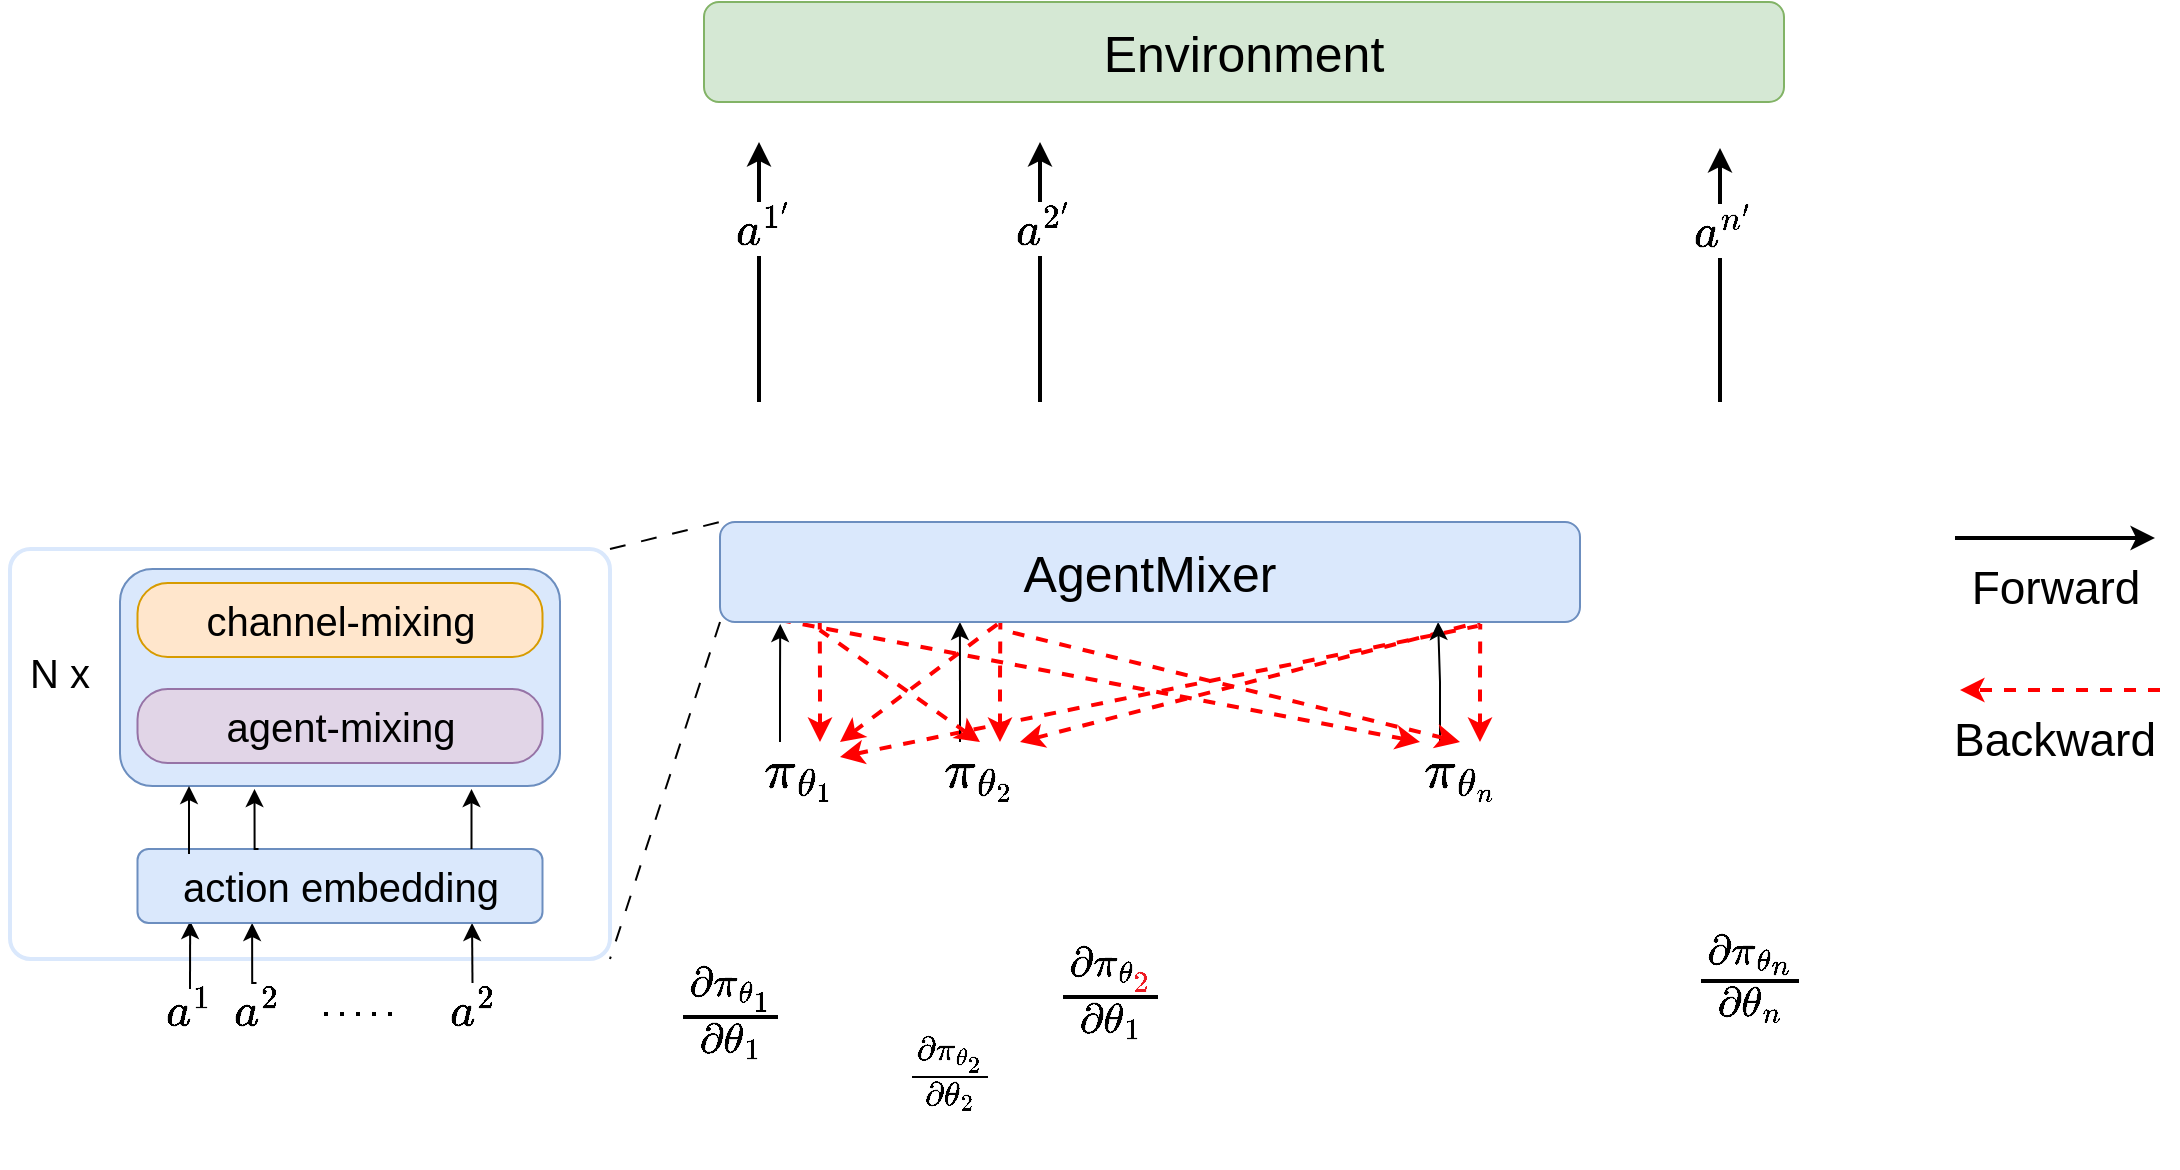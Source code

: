 <mxfile version="21.5.0" type="github">
  <diagram name="Page-1" id="ZG4Qfww9NUMxssmWWQ_g">
    <mxGraphModel dx="2210" dy="895" grid="1" gridSize="10" guides="1" tooltips="1" connect="1" arrows="1" fold="1" page="1" pageScale="1" pageWidth="850" pageHeight="1100" math="1" shadow="0">
      <root>
        <mxCell id="0" />
        <mxCell id="1" parent="0" />
        <mxCell id="wNCD5_dSifdcLgb01J3R-76" value="" style="rounded=1;whiteSpace=wrap;html=1;arcSize=5;strokeColor=#DAE8FC;strokeWidth=2;" vertex="1" parent="1">
          <mxGeometry x="-255" y="513.5" width="300" height="205" as="geometry" />
        </mxCell>
        <mxCell id="wNCD5_dSifdcLgb01J3R-118" style="edgeStyle=orthogonalEdgeStyle;rounded=0;orthogonalLoop=1;jettySize=auto;html=1;exitX=0.25;exitY=0;exitDx=0;exitDy=0;entryX=0.07;entryY=1.02;entryDx=0;entryDy=0;entryPerimeter=0;" edge="1" parent="1" source="wNCD5_dSifdcLgb01J3R-42" target="wNCD5_dSifdcLgb01J3R-69">
          <mxGeometry relative="1" as="geometry">
            <mxPoint x="130" y="560" as="targetPoint" />
          </mxGeometry>
        </mxCell>
        <mxCell id="wNCD5_dSifdcLgb01J3R-119" style="edgeStyle=orthogonalEdgeStyle;rounded=0;orthogonalLoop=1;jettySize=auto;html=1;exitX=0.75;exitY=0;exitDx=0;exitDy=0;entryX=0.116;entryY=1;entryDx=0;entryDy=0;entryPerimeter=0;dashed=1;startArrow=classic;startFill=1;endArrow=none;endFill=0;strokeWidth=2;strokeColor=#FF0000;" edge="1" parent="1" source="wNCD5_dSifdcLgb01J3R-42" target="wNCD5_dSifdcLgb01J3R-69">
          <mxGeometry relative="1" as="geometry" />
        </mxCell>
        <mxCell id="wNCD5_dSifdcLgb01J3R-120" style="rounded=0;orthogonalLoop=1;jettySize=auto;html=1;exitX=1;exitY=0;exitDx=0;exitDy=0;entryX=0.326;entryY=1;entryDx=0;entryDy=0;entryPerimeter=0;dashed=1;startArrow=classic;startFill=1;endArrow=none;endFill=0;strokeWidth=2;strokeColor=#FF0000;" edge="1" parent="1" source="wNCD5_dSifdcLgb01J3R-42" target="wNCD5_dSifdcLgb01J3R-69">
          <mxGeometry relative="1" as="geometry" />
        </mxCell>
        <mxCell id="wNCD5_dSifdcLgb01J3R-122" style="rounded=0;orthogonalLoop=1;jettySize=auto;html=1;exitX=1;exitY=0.25;exitDx=0;exitDy=0;entryX=0.881;entryY=1.04;entryDx=0;entryDy=0;entryPerimeter=0;dashed=1;startArrow=classic;startFill=1;endArrow=none;endFill=0;strokeWidth=2;strokeColor=#FF0000;" edge="1" parent="1" source="wNCD5_dSifdcLgb01J3R-42" target="wNCD5_dSifdcLgb01J3R-69">
          <mxGeometry relative="1" as="geometry" />
        </mxCell>
        <mxCell id="wNCD5_dSifdcLgb01J3R-42" value="\( \pi_{\theta _{1}}&amp;nbsp; \)" style="text;html=1;strokeColor=none;fillColor=none;align=center;verticalAlign=middle;whiteSpace=wrap;rounded=0;strokeWidth=0;fontSize=23;" vertex="1" parent="1">
          <mxGeometry x="120" y="610" width="40" height="30" as="geometry" />
        </mxCell>
        <mxCell id="wNCD5_dSifdcLgb01J3R-125" style="edgeStyle=orthogonalEdgeStyle;rounded=0;orthogonalLoop=1;jettySize=auto;html=1;exitX=0.25;exitY=0;exitDx=0;exitDy=0;entryX=0.279;entryY=1;entryDx=0;entryDy=0;entryPerimeter=0;" edge="1" parent="1" source="wNCD5_dSifdcLgb01J3R-48" target="wNCD5_dSifdcLgb01J3R-69">
          <mxGeometry relative="1" as="geometry" />
        </mxCell>
        <mxCell id="wNCD5_dSifdcLgb01J3R-126" style="edgeStyle=orthogonalEdgeStyle;rounded=0;orthogonalLoop=1;jettySize=auto;html=1;exitX=0.75;exitY=0;exitDx=0;exitDy=0;entryX=0.326;entryY=1;entryDx=0;entryDy=0;entryPerimeter=0;dashed=1;startArrow=classic;startFill=1;endArrow=none;endFill=0;strokeWidth=2;strokeColor=#FF0000;" edge="1" parent="1" source="wNCD5_dSifdcLgb01J3R-48" target="wNCD5_dSifdcLgb01J3R-69">
          <mxGeometry relative="1" as="geometry" />
        </mxCell>
        <mxCell id="wNCD5_dSifdcLgb01J3R-127" style="rounded=0;orthogonalLoop=1;jettySize=auto;html=1;exitX=0.5;exitY=0;exitDx=0;exitDy=0;entryX=0.116;entryY=1.08;entryDx=0;entryDy=0;entryPerimeter=0;dashed=1;endArrow=none;endFill=0;startArrow=classic;startFill=1;strokeWidth=2;strokeColor=#FF0000;" edge="1" parent="1" source="wNCD5_dSifdcLgb01J3R-48" target="wNCD5_dSifdcLgb01J3R-69">
          <mxGeometry relative="1" as="geometry" />
        </mxCell>
        <mxCell id="wNCD5_dSifdcLgb01J3R-128" style="rounded=0;orthogonalLoop=1;jettySize=auto;html=1;exitX=1;exitY=0;exitDx=0;exitDy=0;dashed=1;endArrow=none;endFill=0;startArrow=classic;startFill=1;strokeWidth=2;strokeColor=#FF0000;" edge="1" parent="1" source="wNCD5_dSifdcLgb01J3R-48">
          <mxGeometry relative="1" as="geometry">
            <mxPoint x="480" y="550" as="targetPoint" />
          </mxGeometry>
        </mxCell>
        <mxCell id="wNCD5_dSifdcLgb01J3R-48" value="\( \pi_{\theta _{2}}&amp;nbsp; \)" style="text;html=1;strokeColor=none;fillColor=none;align=center;verticalAlign=middle;whiteSpace=wrap;rounded=0;strokeWidth=0;fontSize=23;" vertex="1" parent="1">
          <mxGeometry x="210" y="610" width="40" height="30" as="geometry" />
        </mxCell>
        <mxCell id="wNCD5_dSifdcLgb01J3R-123" style="edgeStyle=orthogonalEdgeStyle;rounded=0;orthogonalLoop=1;jettySize=auto;html=1;exitX=0.75;exitY=0;exitDx=0;exitDy=0;entryX=0.884;entryY=1.02;entryDx=0;entryDy=0;entryPerimeter=0;dashed=1;startArrow=classic;startFill=1;endArrow=none;endFill=0;strokeWidth=2;strokeColor=#FF0000;" edge="1" parent="1" source="wNCD5_dSifdcLgb01J3R-55" target="wNCD5_dSifdcLgb01J3R-69">
          <mxGeometry relative="1" as="geometry" />
        </mxCell>
        <mxCell id="wNCD5_dSifdcLgb01J3R-124" style="edgeStyle=orthogonalEdgeStyle;rounded=0;orthogonalLoop=1;jettySize=auto;html=1;exitX=0.25;exitY=0;exitDx=0;exitDy=0;entryX=0.835;entryY=1;entryDx=0;entryDy=0;entryPerimeter=0;" edge="1" parent="1" source="wNCD5_dSifdcLgb01J3R-55" target="wNCD5_dSifdcLgb01J3R-69">
          <mxGeometry relative="1" as="geometry" />
        </mxCell>
        <mxCell id="wNCD5_dSifdcLgb01J3R-129" style="rounded=0;orthogonalLoop=1;jettySize=auto;html=1;exitX=0;exitY=0;exitDx=0;exitDy=0;entryX=0.07;entryY=0.98;entryDx=0;entryDy=0;entryPerimeter=0;startArrow=classic;startFill=1;endArrow=none;endFill=0;dashed=1;strokeWidth=2;strokeColor=#FF0000;" edge="1" parent="1" source="wNCD5_dSifdcLgb01J3R-55" target="wNCD5_dSifdcLgb01J3R-69">
          <mxGeometry relative="1" as="geometry" />
        </mxCell>
        <mxCell id="wNCD5_dSifdcLgb01J3R-132" style="rounded=0;orthogonalLoop=1;jettySize=auto;html=1;exitX=0.5;exitY=0;exitDx=0;exitDy=0;entryX=0.328;entryY=1.08;entryDx=0;entryDy=0;entryPerimeter=0;endArrow=none;endFill=0;startArrow=classic;startFill=1;dashed=1;strokeWidth=2;strokeColor=#FF0000;" edge="1" parent="1" source="wNCD5_dSifdcLgb01J3R-55" target="wNCD5_dSifdcLgb01J3R-69">
          <mxGeometry relative="1" as="geometry" />
        </mxCell>
        <mxCell id="wNCD5_dSifdcLgb01J3R-55" value="\( \pi_{\theta _{n}}&amp;nbsp; \)" style="text;html=1;strokeColor=none;fillColor=none;align=center;verticalAlign=middle;whiteSpace=wrap;rounded=0;strokeWidth=0;fontSize=23;" vertex="1" parent="1">
          <mxGeometry x="450" y="610" width="40" height="30" as="geometry" />
        </mxCell>
        <mxCell id="wNCD5_dSifdcLgb01J3R-61" style="edgeStyle=orthogonalEdgeStyle;rounded=0;orthogonalLoop=1;jettySize=auto;html=1;exitX=1;exitY=0.25;exitDx=0;exitDy=0;entryX=0;entryY=0.25;entryDx=0;entryDy=0;strokeWidth=2;" edge="1" parent="1">
          <mxGeometry relative="1" as="geometry">
            <mxPoint x="717.5" y="508" as="sourcePoint" />
            <mxPoint x="817.5" y="508" as="targetPoint" />
          </mxGeometry>
        </mxCell>
        <mxCell id="wNCD5_dSifdcLgb01J3R-62" value="&lt;font style=&quot;font-size: 23px;&quot;&gt;Forward&lt;/font&gt;" style="text;html=1;strokeColor=none;fillColor=none;align=center;verticalAlign=middle;whiteSpace=wrap;rounded=0;fontSize=23;" vertex="1" parent="1">
          <mxGeometry x="727.5" y="518" width="80" height="30" as="geometry" />
        </mxCell>
        <mxCell id="wNCD5_dSifdcLgb01J3R-63" style="edgeStyle=orthogonalEdgeStyle;rounded=0;orthogonalLoop=1;jettySize=auto;html=1;exitX=0;exitY=0.75;exitDx=0;exitDy=0;entryX=1;entryY=0.75;entryDx=0;entryDy=0;strokeColor=#FF0000;dashed=1;strokeWidth=2;" edge="1" parent="1">
          <mxGeometry relative="1" as="geometry">
            <mxPoint x="820" y="584" as="sourcePoint" />
            <mxPoint x="720" y="584" as="targetPoint" />
          </mxGeometry>
        </mxCell>
        <mxCell id="wNCD5_dSifdcLgb01J3R-64" value="&lt;font style=&quot;font-size: 23px;&quot;&gt;Backward&lt;/font&gt;" style="text;html=1;strokeColor=none;fillColor=none;align=center;verticalAlign=middle;whiteSpace=wrap;rounded=0;" vertex="1" parent="1">
          <mxGeometry x="710" y="594" width="115" height="30" as="geometry" />
        </mxCell>
        <mxCell id="wNCD5_dSifdcLgb01J3R-78" style="rounded=0;orthogonalLoop=1;jettySize=auto;html=1;exitX=0;exitY=1;exitDx=0;exitDy=0;entryX=1;entryY=1;entryDx=0;entryDy=0;dashed=1;dashPattern=8 8;endArrow=none;endFill=0;strokeWidth=1;" edge="1" parent="1" source="wNCD5_dSifdcLgb01J3R-69" target="wNCD5_dSifdcLgb01J3R-76">
          <mxGeometry relative="1" as="geometry" />
        </mxCell>
        <mxCell id="wNCD5_dSifdcLgb01J3R-69" value="&lt;span style=&quot;font-size: 25px;&quot;&gt;AgentMixer&lt;/span&gt;" style="rounded=1;whiteSpace=wrap;html=1;fillColor=#dae8fc;strokeColor=#6c8ebf;" vertex="1" parent="1">
          <mxGeometry x="100" y="500" width="430" height="50" as="geometry" />
        </mxCell>
        <mxCell id="wNCD5_dSifdcLgb01J3R-71" value="\( \frac{\partial\pi_{\theta _1}}{\partial\theta _1} \)" style="text;html=1;strokeColor=none;fillColor=none;align=center;verticalAlign=middle;whiteSpace=wrap;rounded=0;fontSize=25;fontColor=#000000;" vertex="1" parent="1">
          <mxGeometry x="90" y="730" width="30" height="30" as="geometry" />
        </mxCell>
        <mxCell id="wNCD5_dSifdcLgb01J3R-72" value="\( \frac{\partial\pi_{\theta _2}}{\partial\theta _2} \)" style="text;html=1;strokeColor=none;fillColor=none;align=center;verticalAlign=middle;whiteSpace=wrap;rounded=0;fontSize=20;fontColor=#000000;" vertex="1" parent="1">
          <mxGeometry x="200" y="760" width="30" height="30" as="geometry" />
        </mxCell>
        <mxCell id="wNCD5_dSifdcLgb01J3R-73" value="\( \frac{\partial\pi_{\theta _n}}{\partial\theta _n} \)" style="text;html=1;strokeColor=none;fillColor=none;align=center;verticalAlign=middle;whiteSpace=wrap;rounded=0;fontSize=25;fontColor=#000000;" vertex="1" parent="1">
          <mxGeometry x="600" y="713" width="30" height="30" as="geometry" />
        </mxCell>
        <mxCell id="wNCD5_dSifdcLgb01J3R-74" value="\(\frac{\partial\pi_{\theta _{\color{Red} 2}}}{\partial\theta _1} \)" style="text;html=1;strokeColor=none;fillColor=none;align=center;verticalAlign=middle;whiteSpace=wrap;rounded=0;fontSize=25;fontColor=#000000;fontStyle=0;labelBackgroundColor=none;" vertex="1" parent="1">
          <mxGeometry x="280" y="720" width="30" height="30" as="geometry" />
        </mxCell>
        <mxCell id="wNCD5_dSifdcLgb01J3R-77" style="rounded=0;orthogonalLoop=1;jettySize=auto;html=1;exitX=1;exitY=0;exitDx=0;exitDy=0;entryX=0;entryY=0;entryDx=0;entryDy=0;dashed=1;dashPattern=8 8;endArrow=none;endFill=0;" edge="1" parent="1" source="wNCD5_dSifdcLgb01J3R-76" target="wNCD5_dSifdcLgb01J3R-69">
          <mxGeometry relative="1" as="geometry" />
        </mxCell>
        <mxCell id="wNCD5_dSifdcLgb01J3R-86" style="edgeStyle=orthogonalEdgeStyle;rounded=0;orthogonalLoop=1;jettySize=auto;html=1;exitX=0.5;exitY=0;exitDx=0;exitDy=0;entryX=0.13;entryY=0.973;entryDx=0;entryDy=0;entryPerimeter=0;" edge="1" parent="1" source="wNCD5_dSifdcLgb01J3R-80" target="wNCD5_dSifdcLgb01J3R-84">
          <mxGeometry relative="1" as="geometry" />
        </mxCell>
        <mxCell id="wNCD5_dSifdcLgb01J3R-80" value="\( a^1 \)" style="text;html=1;strokeColor=none;fillColor=none;align=center;verticalAlign=middle;whiteSpace=wrap;rounded=0;fontSize=20;" vertex="1" parent="1">
          <mxGeometry x="-175" y="733.5" width="20" height="20" as="geometry" />
        </mxCell>
        <mxCell id="wNCD5_dSifdcLgb01J3R-87" style="edgeStyle=orthogonalEdgeStyle;rounded=0;orthogonalLoop=1;jettySize=auto;html=1;exitX=0.5;exitY=0;exitDx=0;exitDy=0;entryX=0.283;entryY=1;entryDx=0;entryDy=0;entryPerimeter=0;" edge="1" parent="1" source="wNCD5_dSifdcLgb01J3R-81" target="wNCD5_dSifdcLgb01J3R-84">
          <mxGeometry relative="1" as="geometry" />
        </mxCell>
        <mxCell id="wNCD5_dSifdcLgb01J3R-81" value="\( a^2 \)" style="text;html=1;strokeColor=none;fillColor=none;align=center;verticalAlign=middle;whiteSpace=wrap;rounded=0;fontSize=20;" vertex="1" parent="1">
          <mxGeometry x="-143" y="730.5" width="22.5" height="26" as="geometry" />
        </mxCell>
        <mxCell id="wNCD5_dSifdcLgb01J3R-88" style="edgeStyle=orthogonalEdgeStyle;rounded=0;orthogonalLoop=1;jettySize=auto;html=1;exitX=0.5;exitY=0;exitDx=0;exitDy=0;entryX=0.826;entryY=1;entryDx=0;entryDy=0;entryPerimeter=0;" edge="1" parent="1" source="wNCD5_dSifdcLgb01J3R-82" target="wNCD5_dSifdcLgb01J3R-84">
          <mxGeometry relative="1" as="geometry" />
        </mxCell>
        <mxCell id="wNCD5_dSifdcLgb01J3R-82" value="\( a^2 \)" style="text;html=1;strokeColor=none;fillColor=none;align=center;verticalAlign=middle;whiteSpace=wrap;rounded=0;fontSize=20;" vertex="1" parent="1">
          <mxGeometry x="-35" y="730.5" width="22.5" height="26" as="geometry" />
        </mxCell>
        <mxCell id="wNCD5_dSifdcLgb01J3R-83" value="" style="endArrow=none;dashed=1;html=1;dashPattern=1 3;strokeWidth=2;rounded=0;" edge="1" parent="1">
          <mxGeometry width="50" height="50" relative="1" as="geometry">
            <mxPoint x="-98" y="746" as="sourcePoint" />
            <mxPoint x="-58" y="746" as="targetPoint" />
          </mxGeometry>
        </mxCell>
        <mxCell id="wNCD5_dSifdcLgb01J3R-84" value="&lt;span style=&quot;font-size: 20px;&quot;&gt;action embedding&lt;/span&gt;" style="rounded=1;whiteSpace=wrap;html=1;fillColor=#dae8fc;strokeColor=#6c8ebf;fontSize=20;" vertex="1" parent="1">
          <mxGeometry x="-191.25" y="663.5" width="202.5" height="37" as="geometry" />
        </mxCell>
        <mxCell id="wNCD5_dSifdcLgb01J3R-91" value="" style="rounded=1;whiteSpace=wrap;html=1;fillColor=#dae8fc;strokeColor=#6c8ebf;fontSize=20;" vertex="1" parent="1">
          <mxGeometry x="-200" y="523.5" width="220" height="108.5" as="geometry" />
        </mxCell>
        <mxCell id="wNCD5_dSifdcLgb01J3R-90" value="channel-mixing" style="rounded=1;whiteSpace=wrap;html=1;fillColor=#ffe6cc;strokeColor=#d79b00;fontSize=20;arcSize=41;" vertex="1" parent="1">
          <mxGeometry x="-191.25" y="530.5" width="202.5" height="37" as="geometry" />
        </mxCell>
        <mxCell id="wNCD5_dSifdcLgb01J3R-92" value="agent-mixing" style="rounded=1;whiteSpace=wrap;html=1;fillColor=#e1d5e7;strokeColor=#9673a6;fontSize=20;arcSize=41;" vertex="1" parent="1">
          <mxGeometry x="-191.25" y="583.5" width="202.5" height="37" as="geometry" />
        </mxCell>
        <mxCell id="wNCD5_dSifdcLgb01J3R-93" value="&lt;font style=&quot;font-size: 20px;&quot;&gt;N x&lt;/font&gt;" style="text;html=1;strokeColor=none;fillColor=none;align=center;verticalAlign=middle;whiteSpace=wrap;rounded=0;" vertex="1" parent="1">
          <mxGeometry x="-260" y="559.5" width="60" height="30" as="geometry" />
        </mxCell>
        <mxCell id="wNCD5_dSifdcLgb01J3R-96" style="edgeStyle=orthogonalEdgeStyle;rounded=0;orthogonalLoop=1;jettySize=auto;html=1;exitX=0.5;exitY=0;exitDx=0;exitDy=0;entryX=0.13;entryY=0.973;entryDx=0;entryDy=0;entryPerimeter=0;" edge="1" parent="1">
          <mxGeometry relative="1" as="geometry">
            <mxPoint x="-165.5" y="666" as="sourcePoint" />
            <mxPoint x="-165.5" y="632" as="targetPoint" />
          </mxGeometry>
        </mxCell>
        <mxCell id="wNCD5_dSifdcLgb01J3R-97" style="edgeStyle=orthogonalEdgeStyle;rounded=0;orthogonalLoop=1;jettySize=auto;html=1;exitX=0.5;exitY=0;exitDx=0;exitDy=0;entryX=0.283;entryY=1;entryDx=0;entryDy=0;entryPerimeter=0;" edge="1" parent="1">
          <mxGeometry relative="1" as="geometry">
            <mxPoint x="-130.75" y="663.5" as="sourcePoint" />
            <mxPoint x="-132.75" y="633.5" as="targetPoint" />
          </mxGeometry>
        </mxCell>
        <mxCell id="wNCD5_dSifdcLgb01J3R-98" style="edgeStyle=orthogonalEdgeStyle;rounded=0;orthogonalLoop=1;jettySize=auto;html=1;exitX=0.5;exitY=0;exitDx=0;exitDy=0;entryX=0.826;entryY=1;entryDx=0;entryDy=0;entryPerimeter=0;" edge="1" parent="1">
          <mxGeometry relative="1" as="geometry">
            <mxPoint x="-24.25" y="663.5" as="sourcePoint" />
            <mxPoint x="-24.25" y="633.5" as="targetPoint" />
          </mxGeometry>
        </mxCell>
        <mxCell id="wNCD5_dSifdcLgb01J3R-103" style="edgeStyle=orthogonalEdgeStyle;rounded=0;orthogonalLoop=1;jettySize=auto;html=1;exitX=0.5;exitY=0;exitDx=0;exitDy=0;entryX=0.315;entryY=1;entryDx=0;entryDy=0;entryPerimeter=0;fontSize=20;strokeWidth=2;" edge="1" parent="1">
          <mxGeometry relative="1" as="geometry">
            <mxPoint x="260" y="440" as="sourcePoint" />
            <mxPoint x="260" y="310" as="targetPoint" />
          </mxGeometry>
        </mxCell>
        <mxCell id="wNCD5_dSifdcLgb01J3R-104" value="\( a^{2&#39;} \)" style="edgeLabel;html=1;align=center;verticalAlign=middle;resizable=0;points=[];fontSize=20;" vertex="1" connectable="0" parent="wNCD5_dSifdcLgb01J3R-103">
          <mxGeometry x="0.339" y="-1" relative="1" as="geometry">
            <mxPoint as="offset" />
          </mxGeometry>
        </mxCell>
        <mxCell id="wNCD5_dSifdcLgb01J3R-105" style="edgeStyle=orthogonalEdgeStyle;rounded=0;orthogonalLoop=1;jettySize=auto;html=1;exitX=0.5;exitY=0;exitDx=0;exitDy=0;entryX=0.944;entryY=1.06;entryDx=0;entryDy=0;entryPerimeter=0;strokeWidth=2;" edge="1" parent="1">
          <mxGeometry relative="1" as="geometry">
            <mxPoint x="600" y="440" as="sourcePoint" />
            <mxPoint x="600" y="313" as="targetPoint" />
          </mxGeometry>
        </mxCell>
        <mxCell id="wNCD5_dSifdcLgb01J3R-106" value="\( a^{n&#39;} \)" style="edgeLabel;html=1;align=center;verticalAlign=middle;resizable=0;points=[];fontSize=20;" vertex="1" connectable="0" parent="wNCD5_dSifdcLgb01J3R-105">
          <mxGeometry x="0.379" y="-1" relative="1" as="geometry">
            <mxPoint y="1" as="offset" />
          </mxGeometry>
        </mxCell>
        <mxCell id="wNCD5_dSifdcLgb01J3R-109" style="edgeStyle=orthogonalEdgeStyle;rounded=0;orthogonalLoop=1;jettySize=auto;html=1;exitX=0.5;exitY=0;exitDx=0;exitDy=0;entryX=0.315;entryY=1;entryDx=0;entryDy=0;entryPerimeter=0;fontSize=20;strokeWidth=2;" edge="1" parent="1">
          <mxGeometry relative="1" as="geometry">
            <mxPoint x="119.5" y="440" as="sourcePoint" />
            <mxPoint x="119.5" y="310" as="targetPoint" />
          </mxGeometry>
        </mxCell>
        <mxCell id="wNCD5_dSifdcLgb01J3R-110" value="\( a^{1&#39;} \)" style="edgeLabel;html=1;align=center;verticalAlign=middle;resizable=0;points=[];fontSize=20;" vertex="1" connectable="0" parent="wNCD5_dSifdcLgb01J3R-109">
          <mxGeometry x="0.339" y="-1" relative="1" as="geometry">
            <mxPoint as="offset" />
          </mxGeometry>
        </mxCell>
        <mxCell id="wNCD5_dSifdcLgb01J3R-113" value="&lt;span style=&quot;font-size: 25px;&quot;&gt;Environment&lt;/span&gt;" style="rounded=1;whiteSpace=wrap;html=1;fillColor=#d5e8d4;strokeColor=#82b366;" vertex="1" parent="1">
          <mxGeometry x="92" y="240" width="540" height="50" as="geometry" />
        </mxCell>
      </root>
    </mxGraphModel>
  </diagram>
</mxfile>
